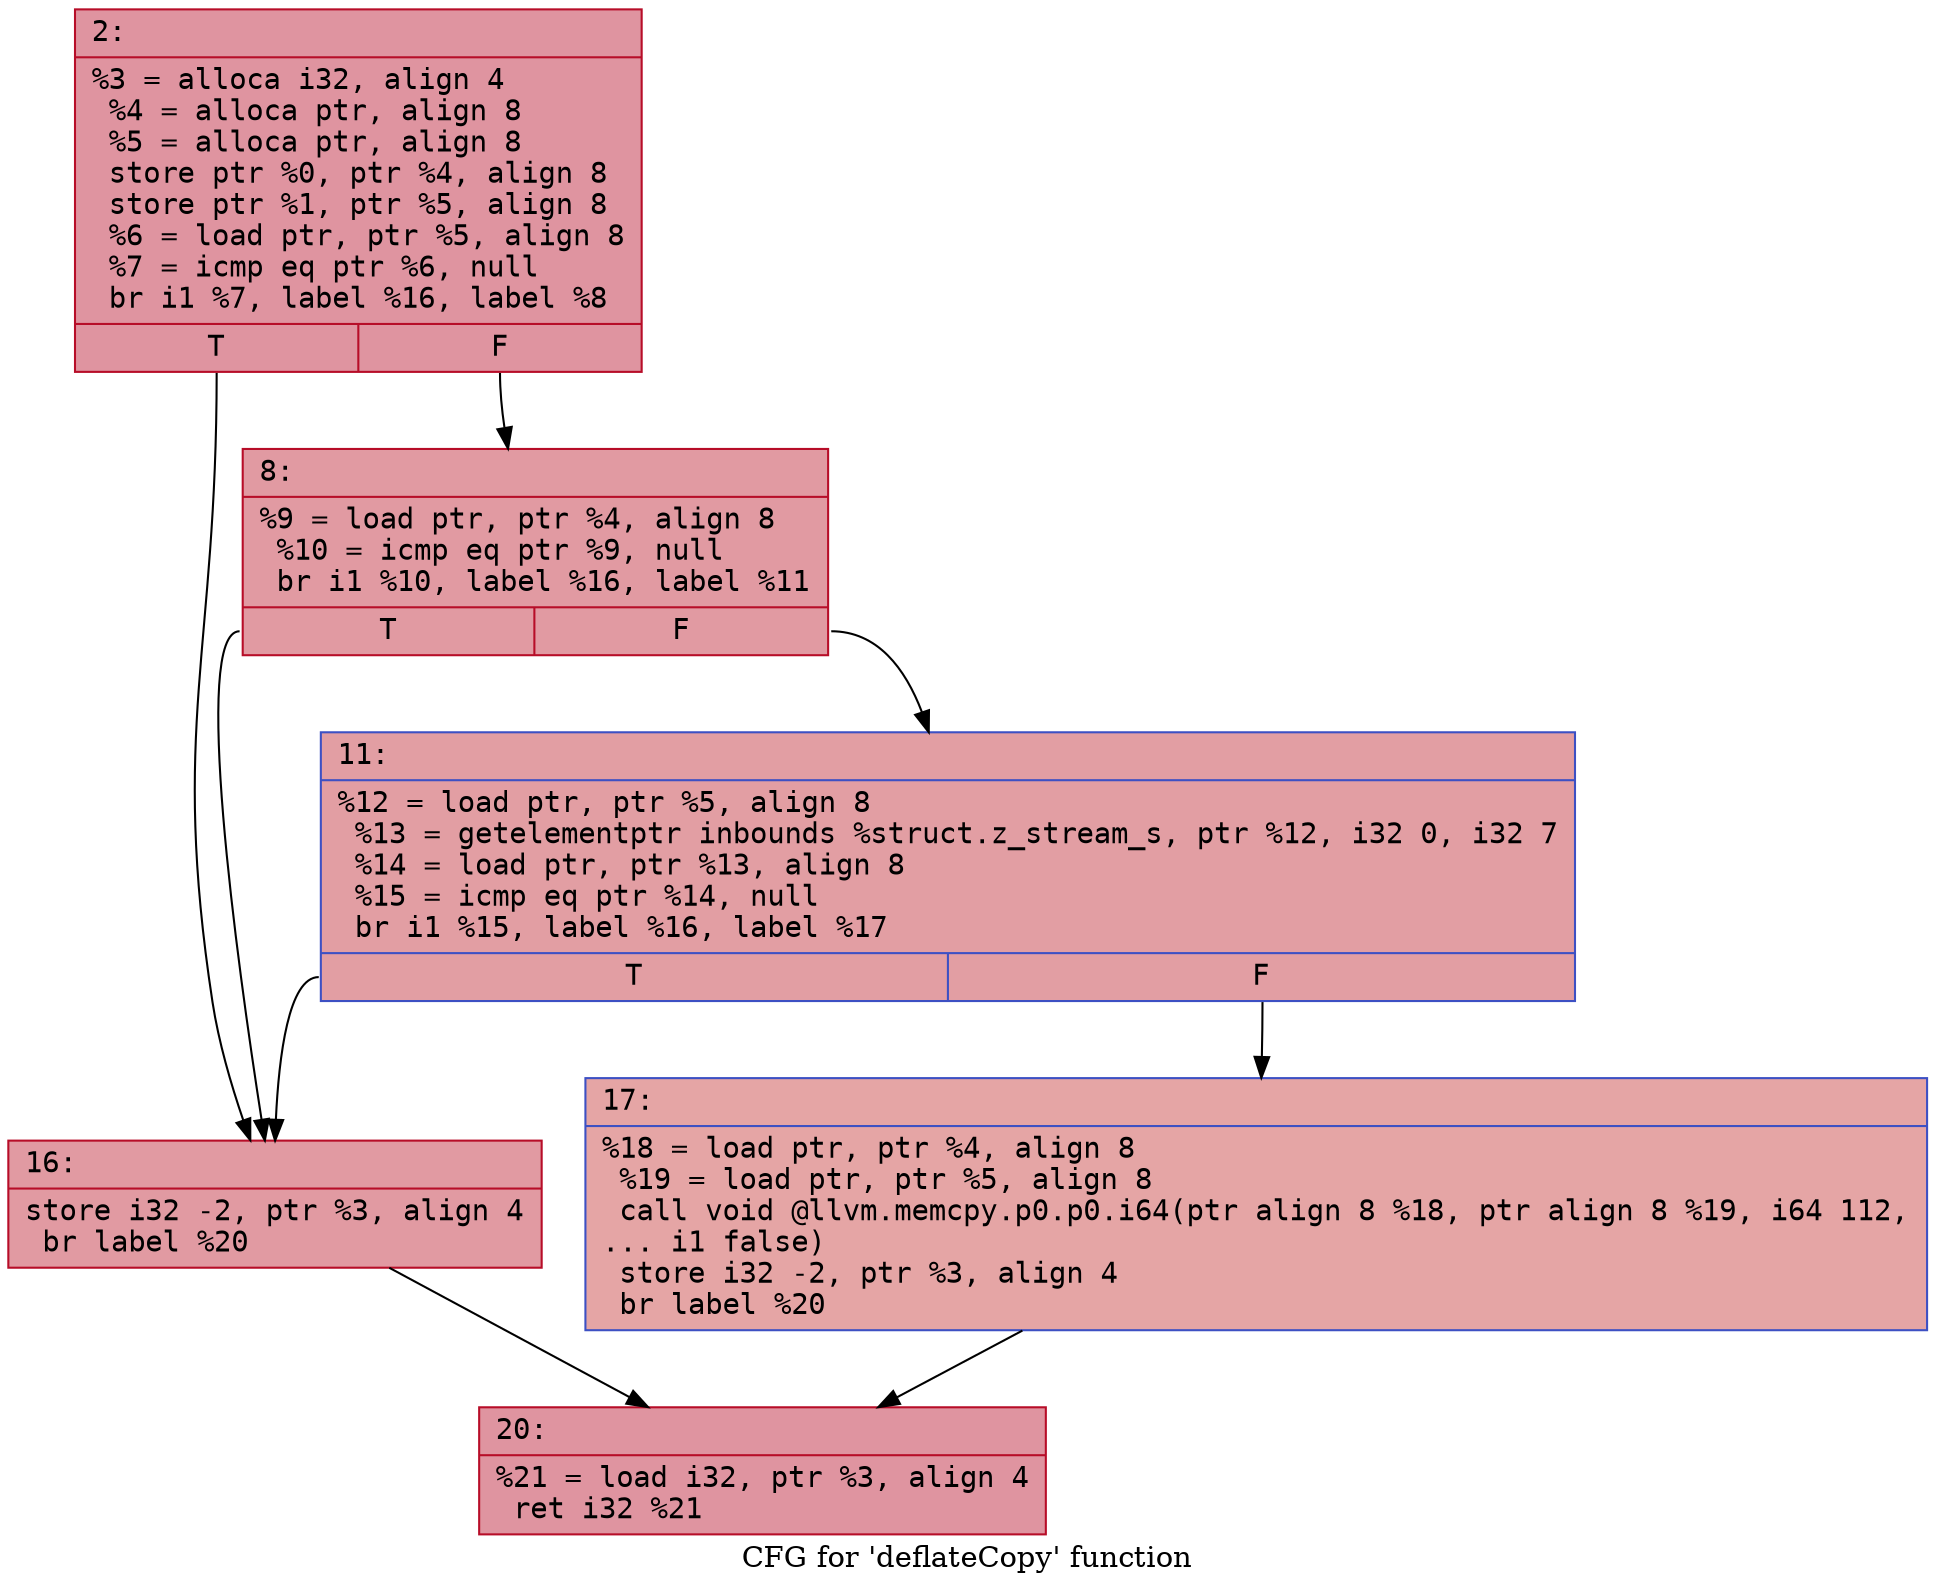 digraph "CFG for 'deflateCopy' function" {
	label="CFG for 'deflateCopy' function";

	Node0x600000ad9540 [shape=record,color="#b70d28ff", style=filled, fillcolor="#b70d2870" fontname="Courier",label="{2:\l|  %3 = alloca i32, align 4\l  %4 = alloca ptr, align 8\l  %5 = alloca ptr, align 8\l  store ptr %0, ptr %4, align 8\l  store ptr %1, ptr %5, align 8\l  %6 = load ptr, ptr %5, align 8\l  %7 = icmp eq ptr %6, null\l  br i1 %7, label %16, label %8\l|{<s0>T|<s1>F}}"];
	Node0x600000ad9540:s0 -> Node0x600000ad9630[tooltip="2 -> 16\nProbability 37.50%" ];
	Node0x600000ad9540:s1 -> Node0x600000ad9590[tooltip="2 -> 8\nProbability 62.50%" ];
	Node0x600000ad9590 [shape=record,color="#b70d28ff", style=filled, fillcolor="#bb1b2c70" fontname="Courier",label="{8:\l|  %9 = load ptr, ptr %4, align 8\l  %10 = icmp eq ptr %9, null\l  br i1 %10, label %16, label %11\l|{<s0>T|<s1>F}}"];
	Node0x600000ad9590:s0 -> Node0x600000ad9630[tooltip="8 -> 16\nProbability 37.50%" ];
	Node0x600000ad9590:s1 -> Node0x600000ad95e0[tooltip="8 -> 11\nProbability 62.50%" ];
	Node0x600000ad95e0 [shape=record,color="#3d50c3ff", style=filled, fillcolor="#be242e70" fontname="Courier",label="{11:\l|  %12 = load ptr, ptr %5, align 8\l  %13 = getelementptr inbounds %struct.z_stream_s, ptr %12, i32 0, i32 7\l  %14 = load ptr, ptr %13, align 8\l  %15 = icmp eq ptr %14, null\l  br i1 %15, label %16, label %17\l|{<s0>T|<s1>F}}"];
	Node0x600000ad95e0:s0 -> Node0x600000ad9630[tooltip="11 -> 16\nProbability 37.50%" ];
	Node0x600000ad95e0:s1 -> Node0x600000ad9680[tooltip="11 -> 17\nProbability 62.50%" ];
	Node0x600000ad9630 [shape=record,color="#b70d28ff", style=filled, fillcolor="#bb1b2c70" fontname="Courier",label="{16:\l|  store i32 -2, ptr %3, align 4\l  br label %20\l}"];
	Node0x600000ad9630 -> Node0x600000ad96d0[tooltip="16 -> 20\nProbability 100.00%" ];
	Node0x600000ad9680 [shape=record,color="#3d50c3ff", style=filled, fillcolor="#c5333470" fontname="Courier",label="{17:\l|  %18 = load ptr, ptr %4, align 8\l  %19 = load ptr, ptr %5, align 8\l  call void @llvm.memcpy.p0.p0.i64(ptr align 8 %18, ptr align 8 %19, i64 112,\l... i1 false)\l  store i32 -2, ptr %3, align 4\l  br label %20\l}"];
	Node0x600000ad9680 -> Node0x600000ad96d0[tooltip="17 -> 20\nProbability 100.00%" ];
	Node0x600000ad96d0 [shape=record,color="#b70d28ff", style=filled, fillcolor="#b70d2870" fontname="Courier",label="{20:\l|  %21 = load i32, ptr %3, align 4\l  ret i32 %21\l}"];
}
